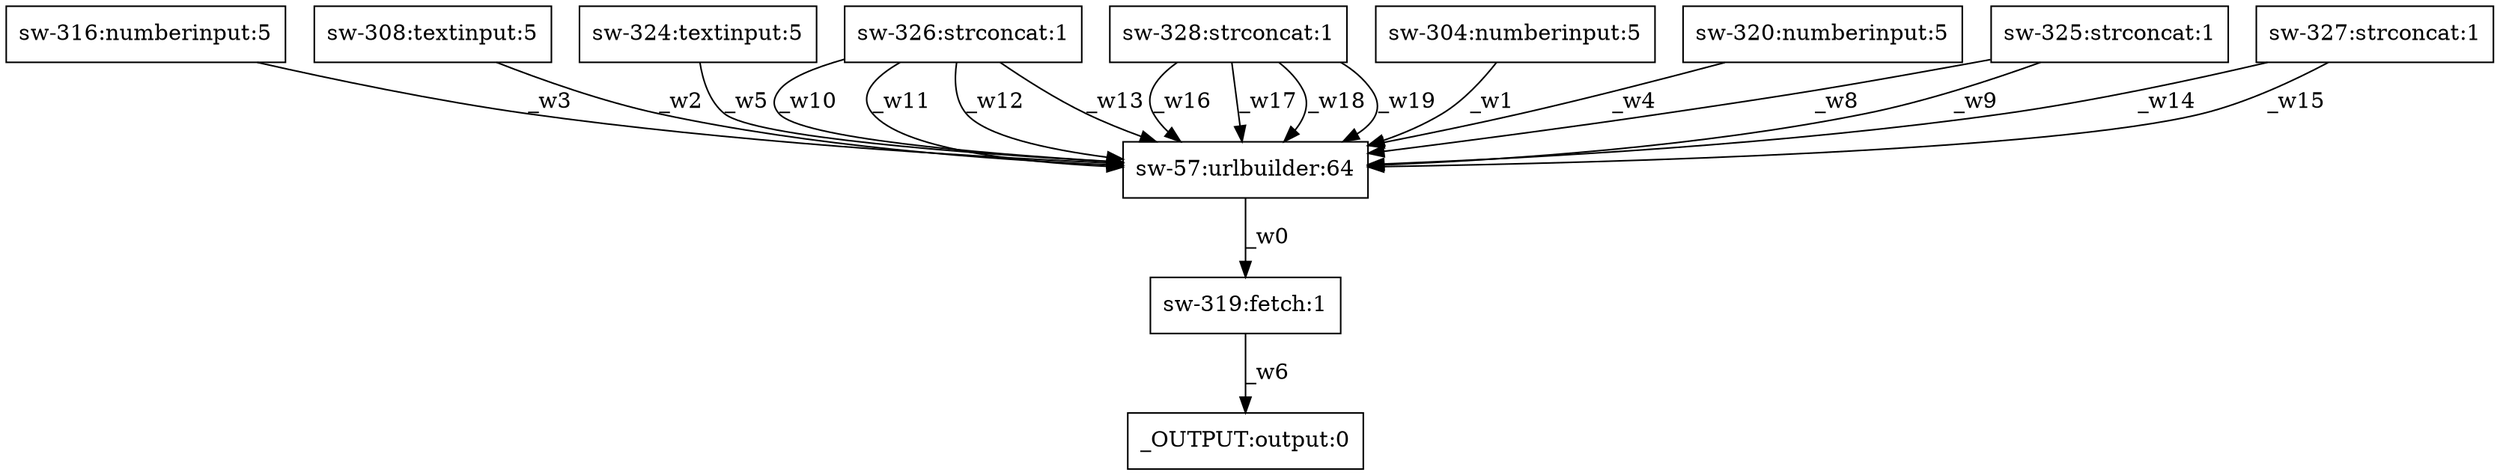 digraph test1 { node [shape=box] "sw-57" [label="sw-57:urlbuilder:64"];"_OUTPUT" [label="_OUTPUT:output:0"];"sw-316" [label="sw-316:numberinput:5"];"sw-308" [label="sw-308:textinput:5"];"sw-324" [label="sw-324:textinput:5"];"sw-319" [label="sw-319:fetch:1"];"sw-326" [label="sw-326:strconcat:1"];"sw-328" [label="sw-328:strconcat:1"];"sw-304" [label="sw-304:numberinput:5"];"sw-320" [label="sw-320:numberinput:5"];"sw-325" [label="sw-325:strconcat:1"];"sw-327" [label="sw-327:strconcat:1"];"sw-57" -> "sw-319" [label="_w0"];"sw-304" -> "sw-57" [label="_w1"];"sw-308" -> "sw-57" [label="_w2"];"sw-316" -> "sw-57" [label="_w3"];"sw-320" -> "sw-57" [label="_w4"];"sw-324" -> "sw-57" [label="_w5"];"sw-319" -> "_OUTPUT" [label="_w6"];"sw-325" -> "sw-57" [label="_w8"];"sw-325" -> "sw-57" [label="_w9"];"sw-326" -> "sw-57" [label="_w10"];"sw-326" -> "sw-57" [label="_w11"];"sw-326" -> "sw-57" [label="_w12"];"sw-326" -> "sw-57" [label="_w13"];"sw-327" -> "sw-57" [label="_w14"];"sw-327" -> "sw-57" [label="_w15"];"sw-328" -> "sw-57" [label="_w16"];"sw-328" -> "sw-57" [label="_w17"];"sw-328" -> "sw-57" [label="_w18"];"sw-328" -> "sw-57" [label="_w19"];}